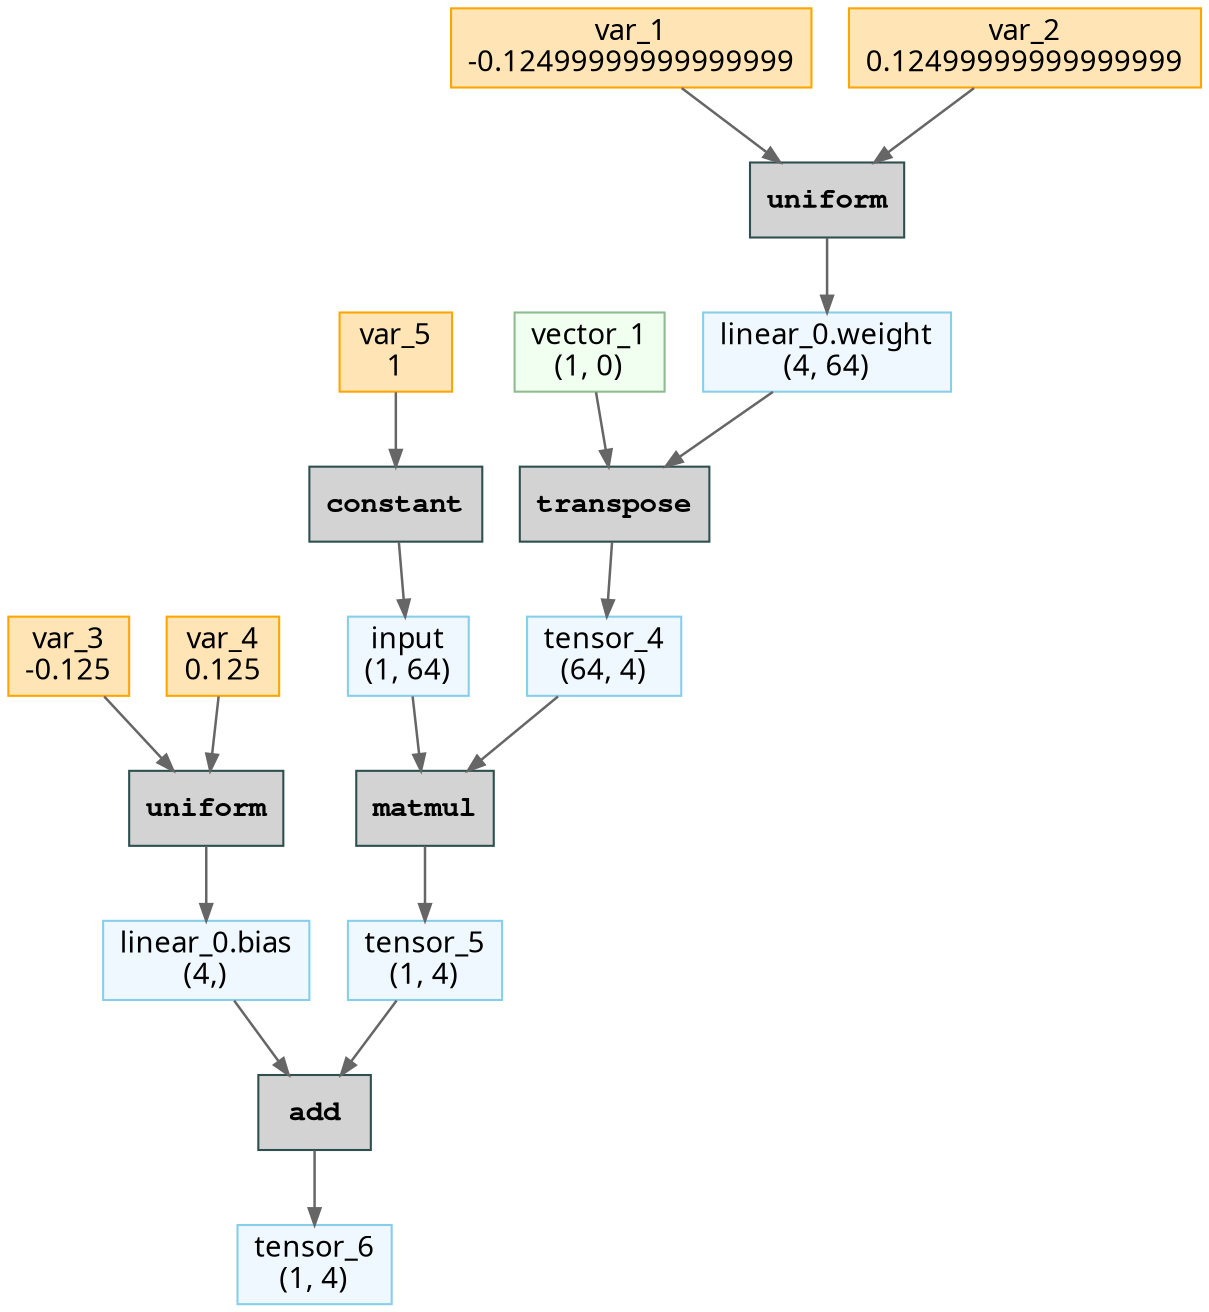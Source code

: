 // Computational Graph
digraph {
	rankdir=TB
	node [shape=record]
	130161825760880 [label="linear_0.weight
(4, 64)" color=skyblue fillcolor=aliceblue fontname="Sans-Serif" labeljust=l shape=box style=filled]
	130161826498544 [label="linear_0.bias
(4,)" color=skyblue fillcolor=aliceblue fontname="Sans-Serif" labeljust=l shape=box style=filled]
	130161826498448 [label="var_1
-0.12499999999999999" color=orange fillcolor=moccasin fontname="Sans-Serif" labeljust=l shape=box style=filled]
	130161826497632 [label="var_2
0.12499999999999999" color=orange fillcolor=moccasin fontname="Sans-Serif" labeljust=l shape=box style=filled]
	130161826498208 [label=uniform color=darkslategray fillcolor=lightgray fontname="Courier Bold" labeljust=l shape=box style=filled]
	130161826498304 [label="var_3
-0.125" color=orange fillcolor=moccasin fontname="Sans-Serif" labeljust=l shape=box style=filled]
	130161826498640 [label="var_4
0.125" color=orange fillcolor=moccasin fontname="Sans-Serif" labeljust=l shape=box style=filled]
	130161826498736 [label=uniform color=darkslategray fillcolor=lightgray fontname="Courier Bold" labeljust=l shape=box style=filled]
	130161826498832 [label="input
(1, 64)" color=skyblue fillcolor=aliceblue fontname="Sans-Serif" labeljust=l shape=box style=filled]
	130161826499072 [label=constant color=darkslategray fillcolor=lightgray fontname="Courier Bold" labeljust=l shape=box style=filled]
	130161826499024 [label="var_5
1" color=orange fillcolor=moccasin fontname="Sans-Serif" labeljust=l shape=box style=filled]
	130161826504880 [label="tensor_4
(64, 4)" color=skyblue fillcolor=aliceblue fontname="Sans-Serif" labeljust=l shape=box style=filled]
	130161826505456 [label="vector_1
(1, 0)" color=darkseagreen fillcolor=honeydew fontname="Sans-Serif" labeljust=l shape=box style=filled]
	130161826506320 [label=transpose color=darkslategray fillcolor=lightgray fontname="Courier Bold" labeljust=l shape=box style=filled]
	130161826506512 [label="tensor_5
(1, 4)" color=skyblue fillcolor=aliceblue fontname="Sans-Serif" labeljust=l shape=box style=filled]
	130161826506608 [label=matmul color=darkslategray fillcolor=lightgray fontname="Courier Bold" labeljust=l shape=box style=filled]
	130161826506848 [label="tensor_6
(1, 4)" color=skyblue fillcolor=aliceblue fontname="Sans-Serif" labeljust=l shape=box style=filled]
	130161826506944 [label=add color=darkslategray fillcolor=lightgray fontname="Courier Bold" labeljust=l shape=box style=filled]
	130161826498208 -> 130161825760880 [arrowsize=0.8 color=gray40 penwidth=1.2]
	130161826498736 -> 130161826498544 [arrowsize=0.8 color=gray40 penwidth=1.2]
	130161826498448 -> 130161826498208 [arrowsize=0.8 color=gray40 penwidth=1.2]
	130161826497632 -> 130161826498208 [arrowsize=0.8 color=gray40 penwidth=1.2]
	130161826498304 -> 130161826498736 [arrowsize=0.8 color=gray40 penwidth=1.2]
	130161826498640 -> 130161826498736 [arrowsize=0.8 color=gray40 penwidth=1.2]
	130161826499072 -> 130161826498832 [arrowsize=0.8 color=gray40 penwidth=1.2]
	130161826499024 -> 130161826499072 [arrowsize=0.8 color=gray40 penwidth=1.2]
	130161826506320 -> 130161826504880 [arrowsize=0.8 color=gray40 penwidth=1.2]
	130161825760880 -> 130161826506320 [arrowsize=0.8 color=gray40 penwidth=1.2]
	130161826505456 -> 130161826506320 [arrowsize=0.8 color=gray40 penwidth=1.2]
	130161826506608 -> 130161826506512 [arrowsize=0.8 color=gray40 penwidth=1.2]
	130161826498832 -> 130161826506608 [arrowsize=0.8 color=gray40 penwidth=1.2]
	130161826504880 -> 130161826506608 [arrowsize=0.8 color=gray40 penwidth=1.2]
	130161826506944 -> 130161826506848 [arrowsize=0.8 color=gray40 penwidth=1.2]
	130161826506512 -> 130161826506944 [arrowsize=0.8 color=gray40 penwidth=1.2]
	130161826498544 -> 130161826506944 [arrowsize=0.8 color=gray40 penwidth=1.2]
}
